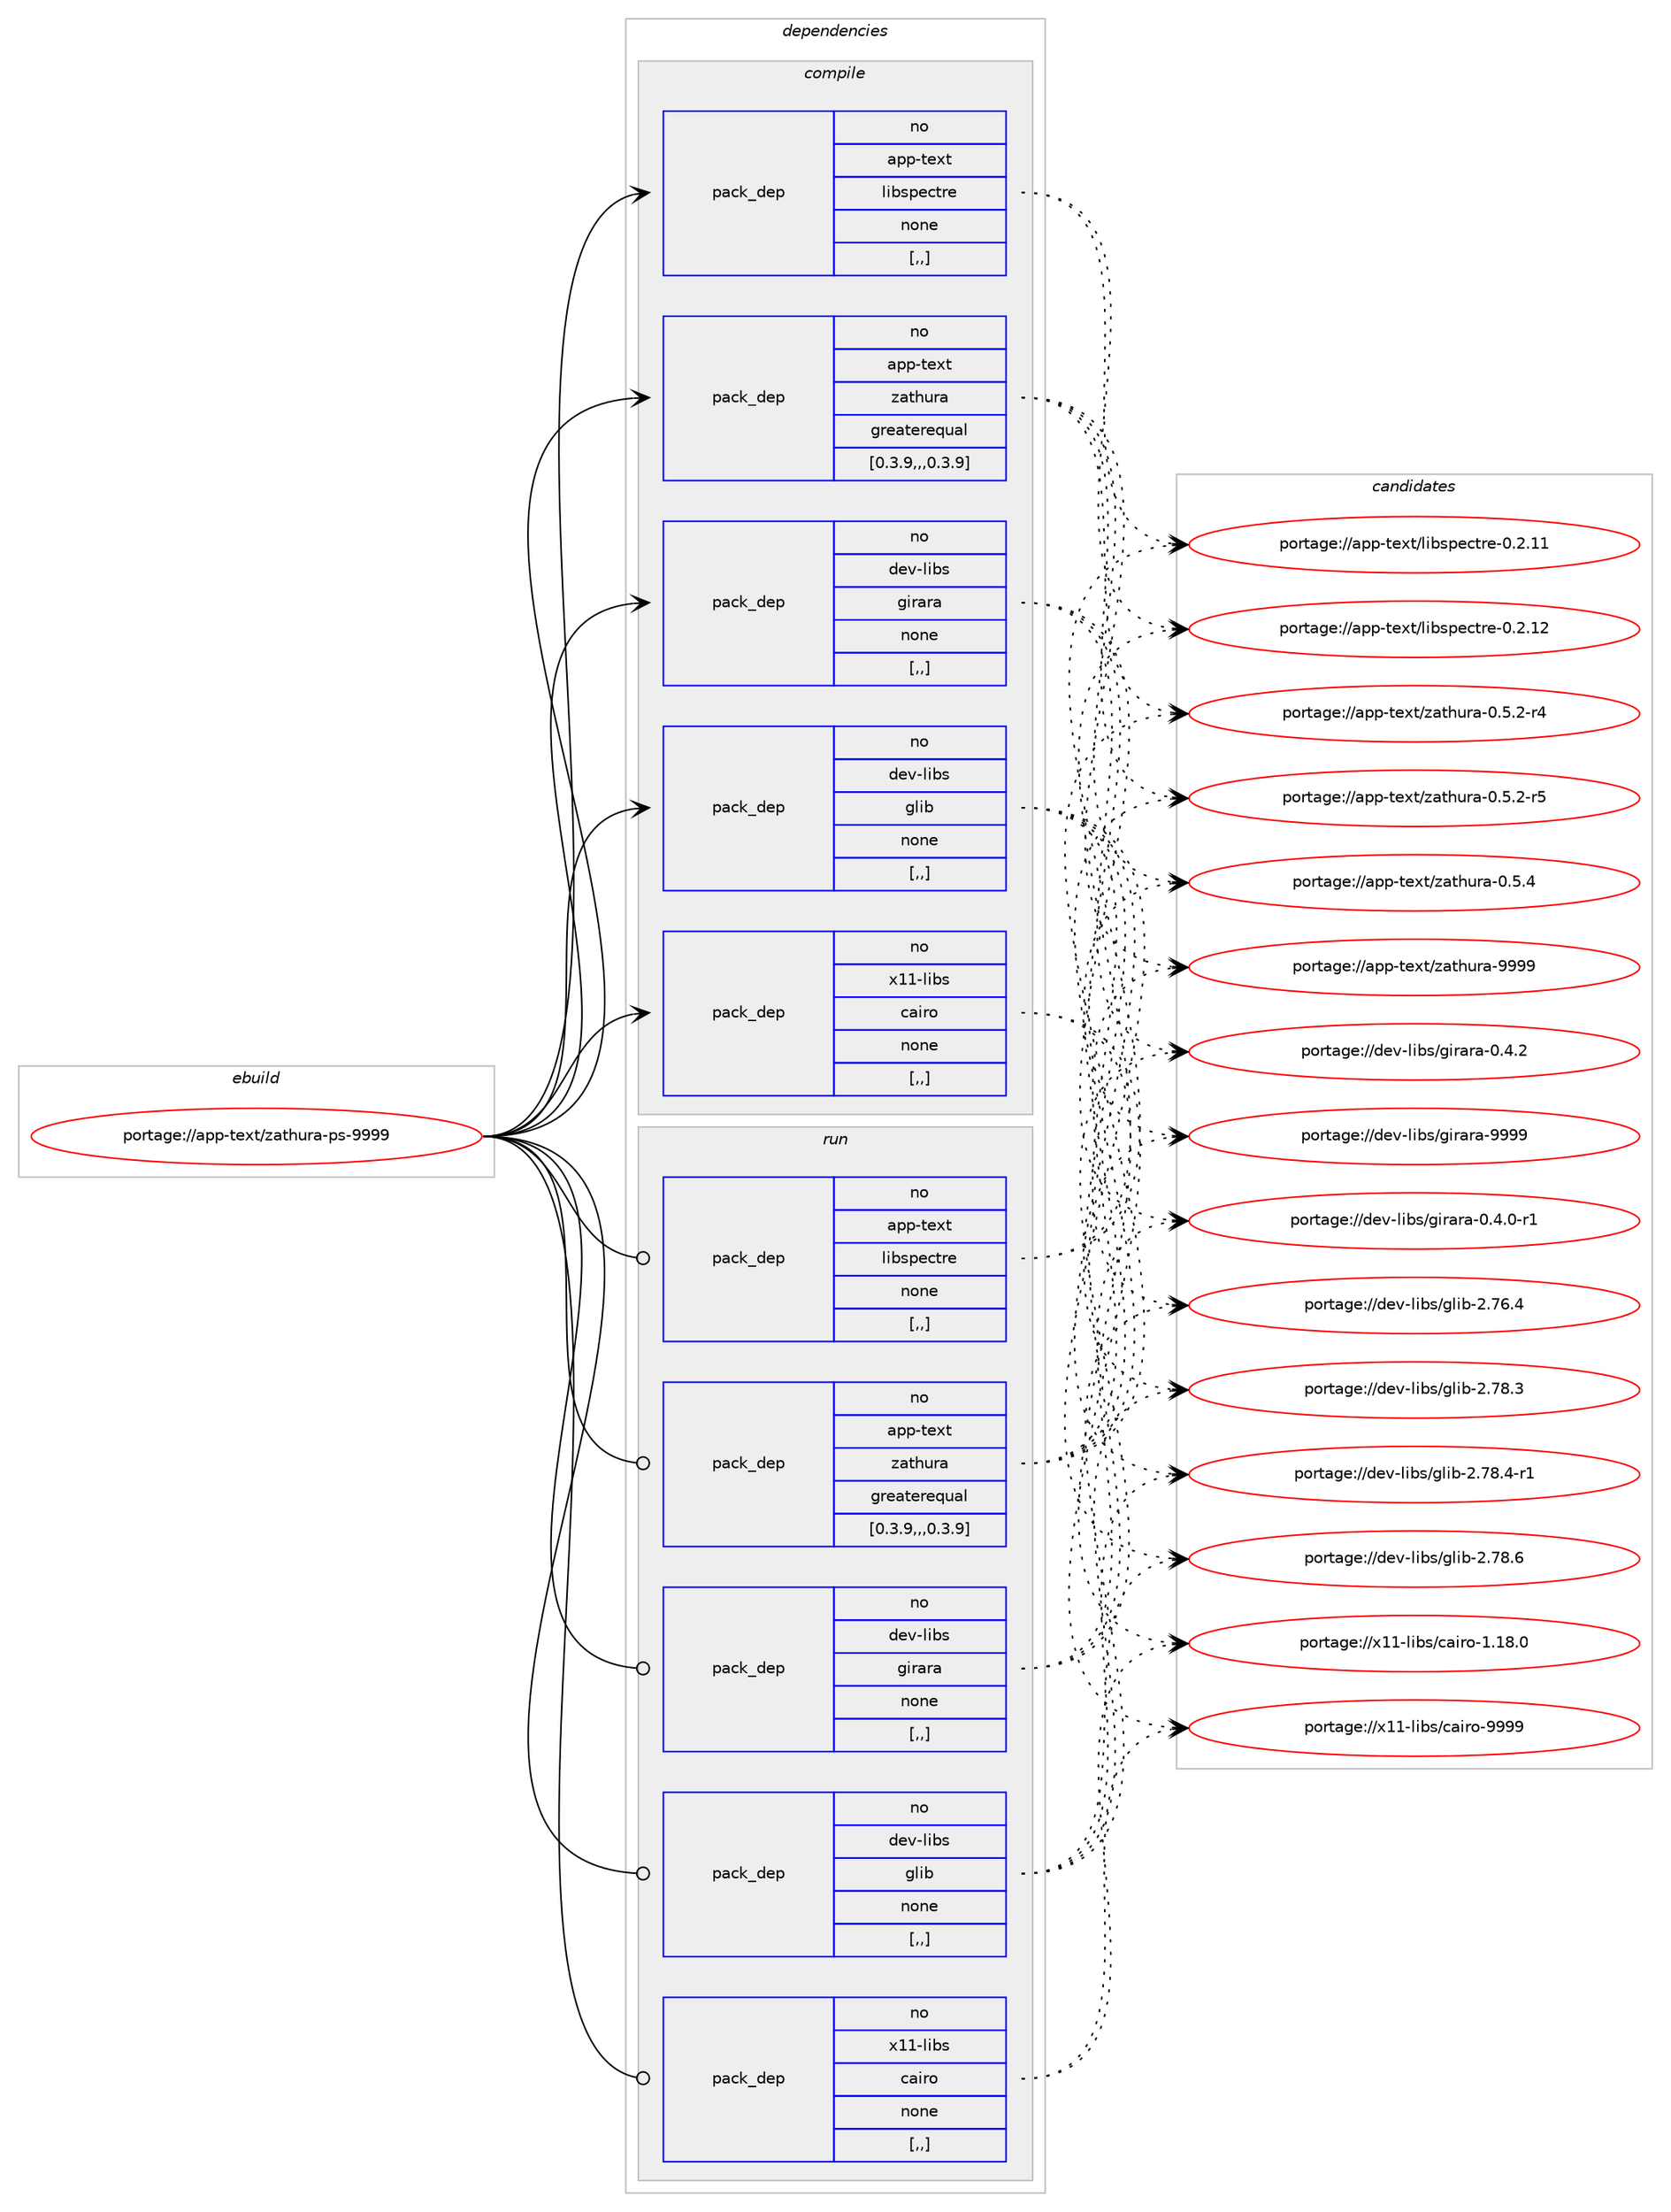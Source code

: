 digraph prolog {

# *************
# Graph options
# *************

newrank=true;
concentrate=true;
compound=true;
graph [rankdir=LR,fontname=Helvetica,fontsize=10,ranksep=1.5];#, ranksep=2.5, nodesep=0.2];
edge  [arrowhead=vee];
node  [fontname=Helvetica,fontsize=10];

# **********
# The ebuild
# **********

subgraph cluster_leftcol {
color=gray;
rank=same;
label=<<i>ebuild</i>>;
id [label="portage://app-text/zathura-ps-9999", color=red, width=4, href="../app-text/zathura-ps-9999.svg"];
}

# ****************
# The dependencies
# ****************

subgraph cluster_midcol {
color=gray;
label=<<i>dependencies</i>>;
subgraph cluster_compile {
fillcolor="#eeeeee";
style=filled;
label=<<i>compile</i>>;
subgraph pack43115 {
dependency59534 [label=<<TABLE BORDER="0" CELLBORDER="1" CELLSPACING="0" CELLPADDING="4" WIDTH="220"><TR><TD ROWSPAN="6" CELLPADDING="30">pack_dep</TD></TR><TR><TD WIDTH="110">no</TD></TR><TR><TD>app-text</TD></TR><TR><TD>libspectre</TD></TR><TR><TD>none</TD></TR><TR><TD>[,,]</TD></TR></TABLE>>, shape=none, color=blue];
}
id:e -> dependency59534:w [weight=20,style="solid",arrowhead="vee"];
subgraph pack43116 {
dependency59535 [label=<<TABLE BORDER="0" CELLBORDER="1" CELLSPACING="0" CELLPADDING="4" WIDTH="220"><TR><TD ROWSPAN="6" CELLPADDING="30">pack_dep</TD></TR><TR><TD WIDTH="110">no</TD></TR><TR><TD>app-text</TD></TR><TR><TD>zathura</TD></TR><TR><TD>greaterequal</TD></TR><TR><TD>[0.3.9,,,0.3.9]</TD></TR></TABLE>>, shape=none, color=blue];
}
id:e -> dependency59535:w [weight=20,style="solid",arrowhead="vee"];
subgraph pack43117 {
dependency59536 [label=<<TABLE BORDER="0" CELLBORDER="1" CELLSPACING="0" CELLPADDING="4" WIDTH="220"><TR><TD ROWSPAN="6" CELLPADDING="30">pack_dep</TD></TR><TR><TD WIDTH="110">no</TD></TR><TR><TD>dev-libs</TD></TR><TR><TD>girara</TD></TR><TR><TD>none</TD></TR><TR><TD>[,,]</TD></TR></TABLE>>, shape=none, color=blue];
}
id:e -> dependency59536:w [weight=20,style="solid",arrowhead="vee"];
subgraph pack43118 {
dependency59537 [label=<<TABLE BORDER="0" CELLBORDER="1" CELLSPACING="0" CELLPADDING="4" WIDTH="220"><TR><TD ROWSPAN="6" CELLPADDING="30">pack_dep</TD></TR><TR><TD WIDTH="110">no</TD></TR><TR><TD>dev-libs</TD></TR><TR><TD>glib</TD></TR><TR><TD>none</TD></TR><TR><TD>[,,]</TD></TR></TABLE>>, shape=none, color=blue];
}
id:e -> dependency59537:w [weight=20,style="solid",arrowhead="vee"];
subgraph pack43119 {
dependency59538 [label=<<TABLE BORDER="0" CELLBORDER="1" CELLSPACING="0" CELLPADDING="4" WIDTH="220"><TR><TD ROWSPAN="6" CELLPADDING="30">pack_dep</TD></TR><TR><TD WIDTH="110">no</TD></TR><TR><TD>x11-libs</TD></TR><TR><TD>cairo</TD></TR><TR><TD>none</TD></TR><TR><TD>[,,]</TD></TR></TABLE>>, shape=none, color=blue];
}
id:e -> dependency59538:w [weight=20,style="solid",arrowhead="vee"];
}
subgraph cluster_compileandrun {
fillcolor="#eeeeee";
style=filled;
label=<<i>compile and run</i>>;
}
subgraph cluster_run {
fillcolor="#eeeeee";
style=filled;
label=<<i>run</i>>;
subgraph pack43120 {
dependency59539 [label=<<TABLE BORDER="0" CELLBORDER="1" CELLSPACING="0" CELLPADDING="4" WIDTH="220"><TR><TD ROWSPAN="6" CELLPADDING="30">pack_dep</TD></TR><TR><TD WIDTH="110">no</TD></TR><TR><TD>app-text</TD></TR><TR><TD>libspectre</TD></TR><TR><TD>none</TD></TR><TR><TD>[,,]</TD></TR></TABLE>>, shape=none, color=blue];
}
id:e -> dependency59539:w [weight=20,style="solid",arrowhead="odot"];
subgraph pack43121 {
dependency59540 [label=<<TABLE BORDER="0" CELLBORDER="1" CELLSPACING="0" CELLPADDING="4" WIDTH="220"><TR><TD ROWSPAN="6" CELLPADDING="30">pack_dep</TD></TR><TR><TD WIDTH="110">no</TD></TR><TR><TD>app-text</TD></TR><TR><TD>zathura</TD></TR><TR><TD>greaterequal</TD></TR><TR><TD>[0.3.9,,,0.3.9]</TD></TR></TABLE>>, shape=none, color=blue];
}
id:e -> dependency59540:w [weight=20,style="solid",arrowhead="odot"];
subgraph pack43122 {
dependency59541 [label=<<TABLE BORDER="0" CELLBORDER="1" CELLSPACING="0" CELLPADDING="4" WIDTH="220"><TR><TD ROWSPAN="6" CELLPADDING="30">pack_dep</TD></TR><TR><TD WIDTH="110">no</TD></TR><TR><TD>dev-libs</TD></TR><TR><TD>girara</TD></TR><TR><TD>none</TD></TR><TR><TD>[,,]</TD></TR></TABLE>>, shape=none, color=blue];
}
id:e -> dependency59541:w [weight=20,style="solid",arrowhead="odot"];
subgraph pack43123 {
dependency59542 [label=<<TABLE BORDER="0" CELLBORDER="1" CELLSPACING="0" CELLPADDING="4" WIDTH="220"><TR><TD ROWSPAN="6" CELLPADDING="30">pack_dep</TD></TR><TR><TD WIDTH="110">no</TD></TR><TR><TD>dev-libs</TD></TR><TR><TD>glib</TD></TR><TR><TD>none</TD></TR><TR><TD>[,,]</TD></TR></TABLE>>, shape=none, color=blue];
}
id:e -> dependency59542:w [weight=20,style="solid",arrowhead="odot"];
subgraph pack43124 {
dependency59543 [label=<<TABLE BORDER="0" CELLBORDER="1" CELLSPACING="0" CELLPADDING="4" WIDTH="220"><TR><TD ROWSPAN="6" CELLPADDING="30">pack_dep</TD></TR><TR><TD WIDTH="110">no</TD></TR><TR><TD>x11-libs</TD></TR><TR><TD>cairo</TD></TR><TR><TD>none</TD></TR><TR><TD>[,,]</TD></TR></TABLE>>, shape=none, color=blue];
}
id:e -> dependency59543:w [weight=20,style="solid",arrowhead="odot"];
}
}

# **************
# The candidates
# **************

subgraph cluster_choices {
rank=same;
color=gray;
label=<<i>candidates</i>>;

subgraph choice43115 {
color=black;
nodesep=1;
choice971121124511610112011647108105981151121019911611410145484650464949 [label="portage://app-text/libspectre-0.2.11", color=red, width=4,href="../app-text/libspectre-0.2.11.svg"];
choice971121124511610112011647108105981151121019911611410145484650464950 [label="portage://app-text/libspectre-0.2.12", color=red, width=4,href="../app-text/libspectre-0.2.12.svg"];
dependency59534:e -> choice971121124511610112011647108105981151121019911611410145484650464949:w [style=dotted,weight="100"];
dependency59534:e -> choice971121124511610112011647108105981151121019911611410145484650464950:w [style=dotted,weight="100"];
}
subgraph choice43116 {
color=black;
nodesep=1;
choice97112112451161011201164712297116104117114974548465346504511452 [label="portage://app-text/zathura-0.5.2-r4", color=red, width=4,href="../app-text/zathura-0.5.2-r4.svg"];
choice97112112451161011201164712297116104117114974548465346504511453 [label="portage://app-text/zathura-0.5.2-r5", color=red, width=4,href="../app-text/zathura-0.5.2-r5.svg"];
choice9711211245116101120116471229711610411711497454846534652 [label="portage://app-text/zathura-0.5.4", color=red, width=4,href="../app-text/zathura-0.5.4.svg"];
choice97112112451161011201164712297116104117114974557575757 [label="portage://app-text/zathura-9999", color=red, width=4,href="../app-text/zathura-9999.svg"];
dependency59535:e -> choice97112112451161011201164712297116104117114974548465346504511452:w [style=dotted,weight="100"];
dependency59535:e -> choice97112112451161011201164712297116104117114974548465346504511453:w [style=dotted,weight="100"];
dependency59535:e -> choice9711211245116101120116471229711610411711497454846534652:w [style=dotted,weight="100"];
dependency59535:e -> choice97112112451161011201164712297116104117114974557575757:w [style=dotted,weight="100"];
}
subgraph choice43117 {
color=black;
nodesep=1;
choice10010111845108105981154710310511497114974548465246484511449 [label="portage://dev-libs/girara-0.4.0-r1", color=red, width=4,href="../dev-libs/girara-0.4.0-r1.svg"];
choice1001011184510810598115471031051149711497454846524650 [label="portage://dev-libs/girara-0.4.2", color=red, width=4,href="../dev-libs/girara-0.4.2.svg"];
choice10010111845108105981154710310511497114974557575757 [label="portage://dev-libs/girara-9999", color=red, width=4,href="../dev-libs/girara-9999.svg"];
dependency59536:e -> choice10010111845108105981154710310511497114974548465246484511449:w [style=dotted,weight="100"];
dependency59536:e -> choice1001011184510810598115471031051149711497454846524650:w [style=dotted,weight="100"];
dependency59536:e -> choice10010111845108105981154710310511497114974557575757:w [style=dotted,weight="100"];
}
subgraph choice43118 {
color=black;
nodesep=1;
choice1001011184510810598115471031081059845504655544652 [label="portage://dev-libs/glib-2.76.4", color=red, width=4,href="../dev-libs/glib-2.76.4.svg"];
choice1001011184510810598115471031081059845504655564651 [label="portage://dev-libs/glib-2.78.3", color=red, width=4,href="../dev-libs/glib-2.78.3.svg"];
choice10010111845108105981154710310810598455046555646524511449 [label="portage://dev-libs/glib-2.78.4-r1", color=red, width=4,href="../dev-libs/glib-2.78.4-r1.svg"];
choice1001011184510810598115471031081059845504655564654 [label="portage://dev-libs/glib-2.78.6", color=red, width=4,href="../dev-libs/glib-2.78.6.svg"];
dependency59537:e -> choice1001011184510810598115471031081059845504655544652:w [style=dotted,weight="100"];
dependency59537:e -> choice1001011184510810598115471031081059845504655564651:w [style=dotted,weight="100"];
dependency59537:e -> choice10010111845108105981154710310810598455046555646524511449:w [style=dotted,weight="100"];
dependency59537:e -> choice1001011184510810598115471031081059845504655564654:w [style=dotted,weight="100"];
}
subgraph choice43119 {
color=black;
nodesep=1;
choice1204949451081059811547999710511411145494649564648 [label="portage://x11-libs/cairo-1.18.0", color=red, width=4,href="../x11-libs/cairo-1.18.0.svg"];
choice120494945108105981154799971051141114557575757 [label="portage://x11-libs/cairo-9999", color=red, width=4,href="../x11-libs/cairo-9999.svg"];
dependency59538:e -> choice1204949451081059811547999710511411145494649564648:w [style=dotted,weight="100"];
dependency59538:e -> choice120494945108105981154799971051141114557575757:w [style=dotted,weight="100"];
}
subgraph choice43120 {
color=black;
nodesep=1;
choice971121124511610112011647108105981151121019911611410145484650464949 [label="portage://app-text/libspectre-0.2.11", color=red, width=4,href="../app-text/libspectre-0.2.11.svg"];
choice971121124511610112011647108105981151121019911611410145484650464950 [label="portage://app-text/libspectre-0.2.12", color=red, width=4,href="../app-text/libspectre-0.2.12.svg"];
dependency59539:e -> choice971121124511610112011647108105981151121019911611410145484650464949:w [style=dotted,weight="100"];
dependency59539:e -> choice971121124511610112011647108105981151121019911611410145484650464950:w [style=dotted,weight="100"];
}
subgraph choice43121 {
color=black;
nodesep=1;
choice97112112451161011201164712297116104117114974548465346504511452 [label="portage://app-text/zathura-0.5.2-r4", color=red, width=4,href="../app-text/zathura-0.5.2-r4.svg"];
choice97112112451161011201164712297116104117114974548465346504511453 [label="portage://app-text/zathura-0.5.2-r5", color=red, width=4,href="../app-text/zathura-0.5.2-r5.svg"];
choice9711211245116101120116471229711610411711497454846534652 [label="portage://app-text/zathura-0.5.4", color=red, width=4,href="../app-text/zathura-0.5.4.svg"];
choice97112112451161011201164712297116104117114974557575757 [label="portage://app-text/zathura-9999", color=red, width=4,href="../app-text/zathura-9999.svg"];
dependency59540:e -> choice97112112451161011201164712297116104117114974548465346504511452:w [style=dotted,weight="100"];
dependency59540:e -> choice97112112451161011201164712297116104117114974548465346504511453:w [style=dotted,weight="100"];
dependency59540:e -> choice9711211245116101120116471229711610411711497454846534652:w [style=dotted,weight="100"];
dependency59540:e -> choice97112112451161011201164712297116104117114974557575757:w [style=dotted,weight="100"];
}
subgraph choice43122 {
color=black;
nodesep=1;
choice10010111845108105981154710310511497114974548465246484511449 [label="portage://dev-libs/girara-0.4.0-r1", color=red, width=4,href="../dev-libs/girara-0.4.0-r1.svg"];
choice1001011184510810598115471031051149711497454846524650 [label="portage://dev-libs/girara-0.4.2", color=red, width=4,href="../dev-libs/girara-0.4.2.svg"];
choice10010111845108105981154710310511497114974557575757 [label="portage://dev-libs/girara-9999", color=red, width=4,href="../dev-libs/girara-9999.svg"];
dependency59541:e -> choice10010111845108105981154710310511497114974548465246484511449:w [style=dotted,weight="100"];
dependency59541:e -> choice1001011184510810598115471031051149711497454846524650:w [style=dotted,weight="100"];
dependency59541:e -> choice10010111845108105981154710310511497114974557575757:w [style=dotted,weight="100"];
}
subgraph choice43123 {
color=black;
nodesep=1;
choice1001011184510810598115471031081059845504655544652 [label="portage://dev-libs/glib-2.76.4", color=red, width=4,href="../dev-libs/glib-2.76.4.svg"];
choice1001011184510810598115471031081059845504655564651 [label="portage://dev-libs/glib-2.78.3", color=red, width=4,href="../dev-libs/glib-2.78.3.svg"];
choice10010111845108105981154710310810598455046555646524511449 [label="portage://dev-libs/glib-2.78.4-r1", color=red, width=4,href="../dev-libs/glib-2.78.4-r1.svg"];
choice1001011184510810598115471031081059845504655564654 [label="portage://dev-libs/glib-2.78.6", color=red, width=4,href="../dev-libs/glib-2.78.6.svg"];
dependency59542:e -> choice1001011184510810598115471031081059845504655544652:w [style=dotted,weight="100"];
dependency59542:e -> choice1001011184510810598115471031081059845504655564651:w [style=dotted,weight="100"];
dependency59542:e -> choice10010111845108105981154710310810598455046555646524511449:w [style=dotted,weight="100"];
dependency59542:e -> choice1001011184510810598115471031081059845504655564654:w [style=dotted,weight="100"];
}
subgraph choice43124 {
color=black;
nodesep=1;
choice1204949451081059811547999710511411145494649564648 [label="portage://x11-libs/cairo-1.18.0", color=red, width=4,href="../x11-libs/cairo-1.18.0.svg"];
choice120494945108105981154799971051141114557575757 [label="portage://x11-libs/cairo-9999", color=red, width=4,href="../x11-libs/cairo-9999.svg"];
dependency59543:e -> choice1204949451081059811547999710511411145494649564648:w [style=dotted,weight="100"];
dependency59543:e -> choice120494945108105981154799971051141114557575757:w [style=dotted,weight="100"];
}
}

}
